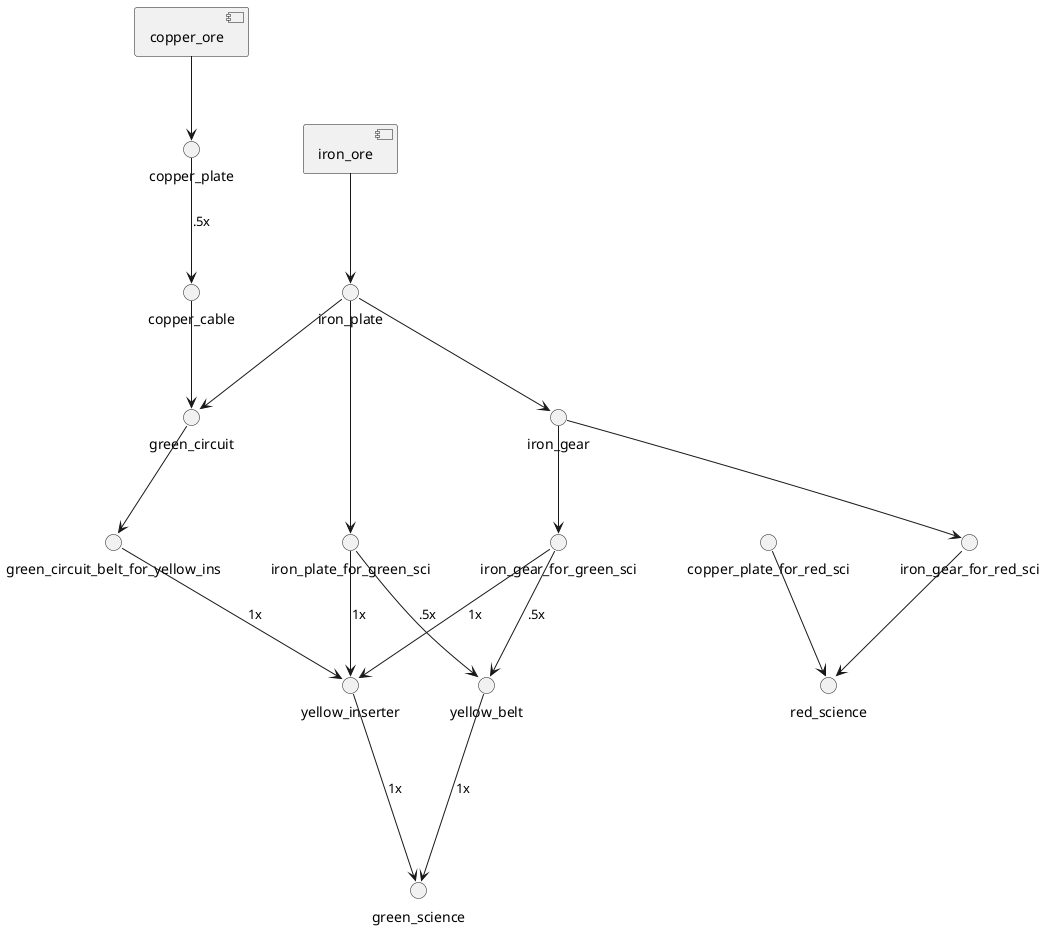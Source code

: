 @startuml
'component water
'component wood
'component coal
'component stone
component iron_ore
component copper_ore
'component oil

'oil --> plastic
'oil --> sulfur
'oil --> heavy_oil
'heavy_oil --> petroleum
'
'water  ---> sulfuric_acid
'sulfur --> sulfuric_acid

'stone ---> stone_brick : 2x
'
'stone_brick --> concrete

iron_ore    --> iron_plate

copper_ore   --> copper_plate
copper_plate --> copper_cable : .5x

iron_plate   --> green_circuit
copper_cable --> green_circuit

'iron_plate --> iron_chest : 8x
'steel_plate --> steel_chest : 8x

iron_plate --> iron_gear
'iron_plate_for_rails --> iron_stick

iron_gear --> iron_gear_for_red_sci
copper_plate_for_red_sci --> red_science
iron_gear_for_red_sci    --> red_science

iron_plate  --> iron_plate_for_green_sci
iron_gear --> iron_gear_for_green_sci
iron_plate_for_green_sci  --> yellow_belt : .5x
iron_gear_for_green_sci   --> yellow_belt : .5x

'iron_gear   --> red_belt : 5x
'yellow_belt --> red_belt : 1x

green_circuit --> green_circuit_belt_for_yellow_ins
green_circuit_belt_for_yellow_ins  --> yellow_inserter : 1x
iron_gear_for_green_sci      --> yellow_inserter : 1x
iron_plate_for_green_sci     --> yellow_inserter : 1x

'circuit_for_inserter       --> blue_inserter : 2x
'iron_plate_for_inserter    --> blue_inserter : 2x
'yellow_inserter            --> blue_inserter : 1x
'
'iron_gear_for_inserter   --> red_inserter : 1x
'iron_plate_for_inserter  --> red_inserter : 1x
'yellow_inserter          --> red_inserter : 1x

yellow_belt     ---> green_science : 1x
yellow_inserter ---> green_science : 1x

'component science_lab

'red_science   --> science_lab
'green_science --> science_lab

'stone       ...> rail : 1x
'steel_plate_for_rails ..> rail : 1x
'iron_stick  ..> rail : 1x

'iron_plate_eng -----> pipe
'iron_plate --> ground_pipe
'ground_pipe --> pipe

'wood         ..> small_pole : 1x
'copper_cable ..> small_pole : 2x

'engine       --> locomotive : 20x
'circuit_loco --> locomotive : 10x
'steel_plate  --> locomotive : 30x

'iron_plate_eng -->    iron_gear_eng : 2x
'iron_gear_eng  -----> cargo_wagon : 10x
'iron_plate_eng -->    cargo_wagon : 20x
'steel_plate    ---->  cargo_wagon : 20x

'circuit_asm      ---> assembler : 3x
'iron_gear_asm    ---> assembler : 5x
'iron_plate_asm   ---> assembler : 9x

'steel_plate_asm  --> blue_assembler : 2x
'circuit_asm      --> blue_assembler : 3x
'iron_gear_asm    --> blue_assembler : 5x
'assembler        --> blue_assembler : 1x

'steel_plate     --> steel_furnace : 6x
'stone_brick     --> steel_furnace : 10x

'gray_science         --> science_lab

'blue_science         --> science_lab

@enduml